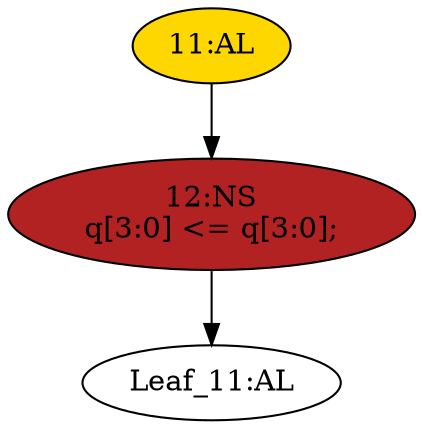 strict digraph "" {
	node [label="\N"];
	"12:NS"	[ast="<pyverilog.vparser.ast.NonblockingSubstitution object at 0x7f62f29386d0>",
		fillcolor=firebrick,
		label="12:NS
q[3:0] <= q[3:0];",
		statements="[<pyverilog.vparser.ast.NonblockingSubstitution object at 0x7f62f29386d0>]",
		style=filled,
		typ=NonblockingSubstitution];
	"Leaf_11:AL"	[def_var="['q']",
		label="Leaf_11:AL"];
	"12:NS" -> "Leaf_11:AL"	[cond="[]",
		lineno=None];
	"11:AL"	[ast="<pyverilog.vparser.ast.Always object at 0x7f62f2938ad0>",
		clk_sens=True,
		fillcolor=gold,
		label="11:AL",
		sens="['clk']",
		statements="[]",
		style=filled,
		typ=Always,
		use_var="['q']"];
	"11:AL" -> "12:NS"	[cond="[]",
		lineno=None];
}
